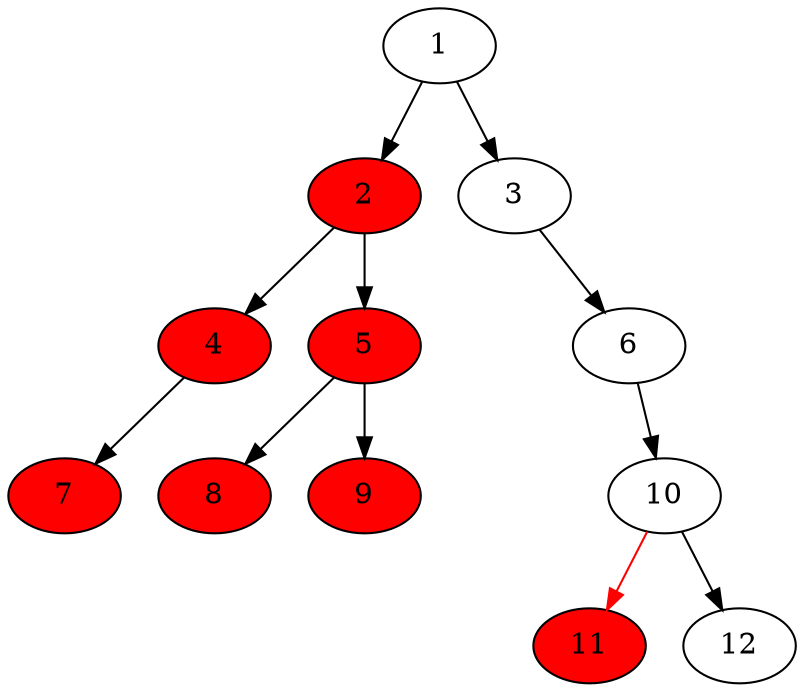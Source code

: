 digraph G{
graph [ordering="out"];
C [ label = "C", style = invis ];
"1" -> "2";
"1" -> "3";
"2" -> "4";
"2" -> "5";
"3" -> C [style=invis];
"3" -> "6";
"4" -> "7";
"4" -> C [style=invis];
"5" -> "8";
"5" -> "9";
"6" -> C [style=invis];
"6" -> "10";
"10" -> "11"[color = red];
"10" -> "12";
//"1" [style = filled, fillcolor = red];
"2" [style = filled, fillcolor = red];
//"3" [style = filled, fillcolor = red];
"4" [style = filled, fillcolor = red];
"5" [style = filled, fillcolor = red];
//"6" [style = filled, fillcolor = red];
"7" [style = filled, fillcolor = red];
"8" [style = filled, fillcolor = red];
"9" [style = filled, fillcolor = red];
//"10" [style = filled, fillcolor = red];
"11" [style = filled, fillcolor = red];
//"12" [style = filled, fillcolor = red];
}
